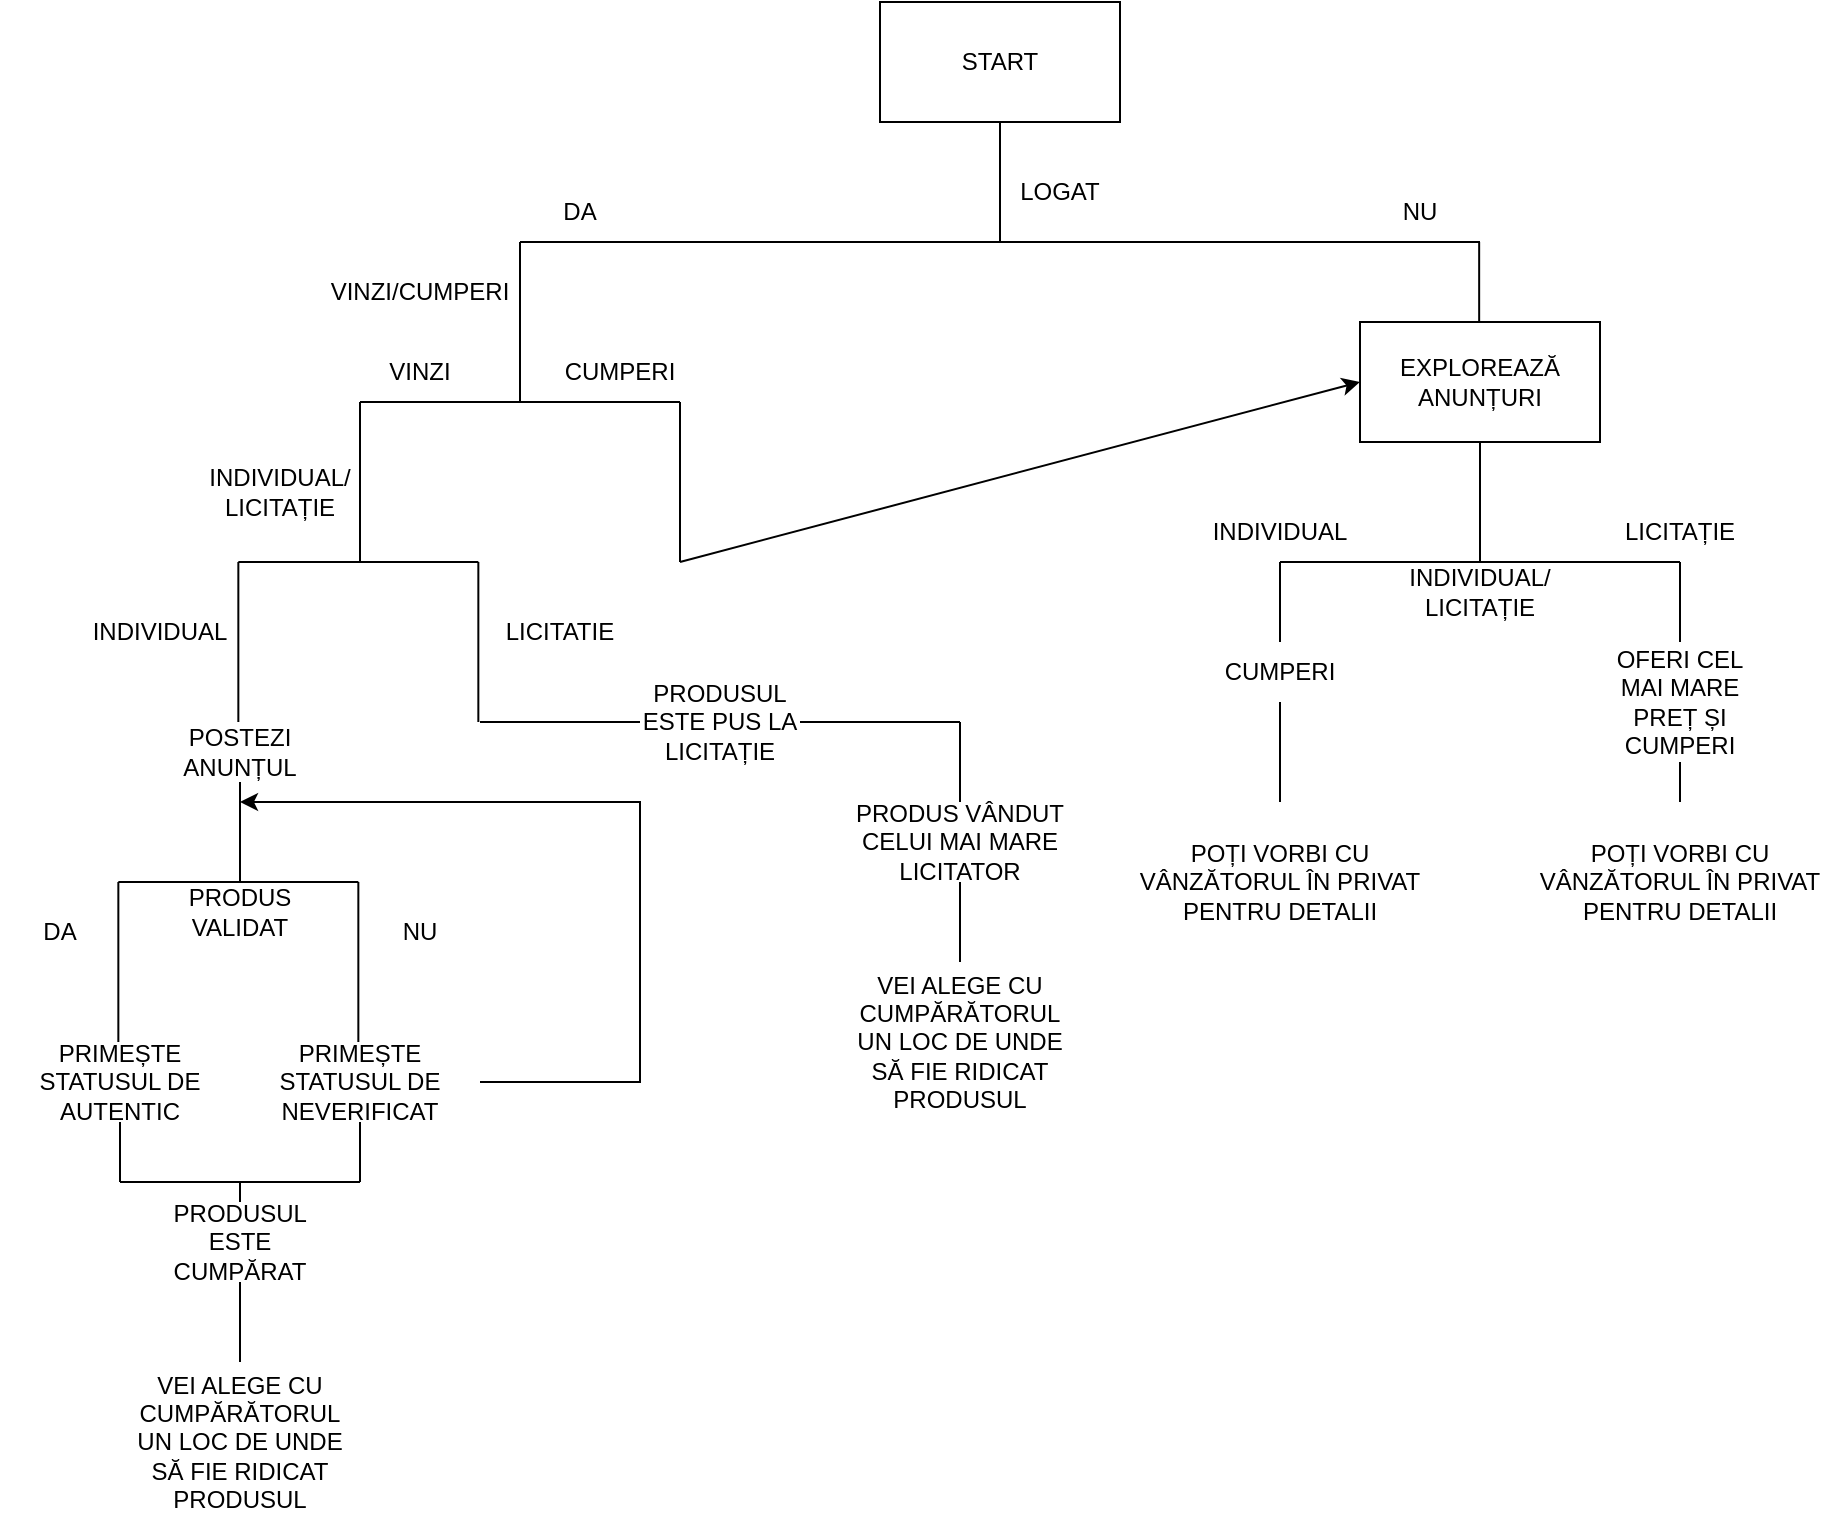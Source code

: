 <mxfile version="21.0.6"><diagram name="Page-1" id="74e2e168-ea6b-b213-b513-2b3c1d86103e"><mxGraphModel dx="1161" dy="664" grid="1" gridSize="10" guides="1" tooltips="1" connect="1" arrows="1" fold="1" page="1" pageScale="1" pageWidth="1100" pageHeight="850" background="none" math="0" shadow="0"><root><mxCell id="0"/><mxCell id="1" parent="0"/><mxCell id="nvIemPbBqearj9-zuSN4-1" value="START" style="rounded=0;whiteSpace=wrap;html=1;" parent="1" vertex="1"><mxGeometry x="480" width="120" height="60" as="geometry"/></mxCell><mxCell id="nvIemPbBqearj9-zuSN4-2" value="" style="endArrow=none;html=1;rounded=0;entryX=0.5;entryY=1;entryDx=0;entryDy=0;" parent="1" target="nvIemPbBqearj9-zuSN4-1" edge="1"><mxGeometry width="50" height="50" relative="1" as="geometry"><mxPoint x="540" y="120" as="sourcePoint"/><mxPoint x="570" y="300" as="targetPoint"/></mxGeometry></mxCell><mxCell id="nvIemPbBqearj9-zuSN4-3" value="LOGAT" style="text;html=1;strokeColor=none;fillColor=none;align=center;verticalAlign=middle;whiteSpace=wrap;rounded=0;" parent="1" vertex="1"><mxGeometry x="540" y="80" width="60" height="30" as="geometry"/></mxCell><mxCell id="nvIemPbBqearj9-zuSN4-4" value="" style="endArrow=none;html=1;rounded=0;" parent="1" edge="1"><mxGeometry width="50" height="50" relative="1" as="geometry"><mxPoint x="300" y="120" as="sourcePoint"/><mxPoint x="780" y="120" as="targetPoint"/></mxGeometry></mxCell><mxCell id="nvIemPbBqearj9-zuSN4-5" value="" style="endArrow=none;html=1;rounded=0;" parent="1" edge="1"><mxGeometry width="50" height="50" relative="1" as="geometry"><mxPoint x="300" y="200" as="sourcePoint"/><mxPoint x="300" y="120" as="targetPoint"/></mxGeometry></mxCell><mxCell id="nvIemPbBqearj9-zuSN4-6" value="DA" style="text;html=1;strokeColor=none;fillColor=none;align=center;verticalAlign=middle;whiteSpace=wrap;rounded=0;" parent="1" vertex="1"><mxGeometry x="300" y="90" width="60" height="30" as="geometry"/></mxCell><mxCell id="nvIemPbBqearj9-zuSN4-7" value="NU" style="text;html=1;strokeColor=none;fillColor=none;align=center;verticalAlign=middle;whiteSpace=wrap;rounded=0;" parent="1" vertex="1"><mxGeometry x="720" y="90" width="60" height="30" as="geometry"/></mxCell><mxCell id="nvIemPbBqearj9-zuSN4-8" value="" style="endArrow=none;html=1;rounded=0;" parent="1" edge="1"><mxGeometry width="50" height="50" relative="1" as="geometry"><mxPoint x="779.58" y="160" as="sourcePoint"/><mxPoint x="779.58" y="120" as="targetPoint"/></mxGeometry></mxCell><mxCell id="nvIemPbBqearj9-zuSN4-10" value="EXPLOREAZĂ ANUNȚURI" style="rounded=0;whiteSpace=wrap;html=1;" parent="1" vertex="1"><mxGeometry x="720" y="160" width="120" height="60" as="geometry"/></mxCell><mxCell id="nvIemPbBqearj9-zuSN4-11" value="" style="endArrow=none;html=1;rounded=0;" parent="1" edge="1"><mxGeometry width="50" height="50" relative="1" as="geometry"><mxPoint x="220" y="200" as="sourcePoint"/><mxPoint x="380" y="200" as="targetPoint"/></mxGeometry></mxCell><mxCell id="nvIemPbBqearj9-zuSN4-12" value="VINZI/CUMPERI" style="text;html=1;strokeColor=none;fillColor=none;align=center;verticalAlign=middle;whiteSpace=wrap;rounded=0;" parent="1" vertex="1"><mxGeometry x="220" y="130" width="60" height="30" as="geometry"/></mxCell><mxCell id="nvIemPbBqearj9-zuSN4-14" value="" style="endArrow=none;html=1;rounded=0;" parent="1" edge="1"><mxGeometry width="50" height="50" relative="1" as="geometry"><mxPoint x="220" y="280" as="sourcePoint"/><mxPoint x="220" y="200" as="targetPoint"/></mxGeometry></mxCell><mxCell id="nvIemPbBqearj9-zuSN4-15" value="" style="endArrow=none;html=1;rounded=0;" parent="1" edge="1"><mxGeometry width="50" height="50" relative="1" as="geometry"><mxPoint x="380" y="280" as="sourcePoint"/><mxPoint x="380" y="200" as="targetPoint"/></mxGeometry></mxCell><mxCell id="nvIemPbBqearj9-zuSN4-17" value="VINZI" style="text;html=1;strokeColor=none;fillColor=none;align=center;verticalAlign=middle;whiteSpace=wrap;rounded=0;" parent="1" vertex="1"><mxGeometry x="220" y="170" width="60" height="30" as="geometry"/></mxCell><mxCell id="nvIemPbBqearj9-zuSN4-18" value="CUMPERI" style="text;html=1;strokeColor=none;fillColor=none;align=center;verticalAlign=middle;whiteSpace=wrap;rounded=0;" parent="1" vertex="1"><mxGeometry x="320" y="170" width="60" height="30" as="geometry"/></mxCell><mxCell id="nvIemPbBqearj9-zuSN4-20" value="INDIVIDUAL/&lt;br&gt;LICITAȚIE" style="text;html=1;strokeColor=none;fillColor=none;align=center;verticalAlign=middle;whiteSpace=wrap;rounded=0;" parent="1" vertex="1"><mxGeometry x="150" y="230" width="60" height="30" as="geometry"/></mxCell><mxCell id="nvIemPbBqearj9-zuSN4-22" value="" style="endArrow=classic;html=1;rounded=0;entryX=0;entryY=0.5;entryDx=0;entryDy=0;" parent="1" target="nvIemPbBqearj9-zuSN4-10" edge="1"><mxGeometry width="50" height="50" relative="1" as="geometry"><mxPoint x="380" y="280" as="sourcePoint"/><mxPoint x="570" y="280" as="targetPoint"/></mxGeometry></mxCell><mxCell id="6mFJDsJlj8G11Jt7fWZ3-4" value="" style="endArrow=none;html=1;rounded=0;" edge="1" parent="1"><mxGeometry width="50" height="50" relative="1" as="geometry"><mxPoint x="159.17" y="280" as="sourcePoint"/><mxPoint x="279.17" y="280" as="targetPoint"/></mxGeometry></mxCell><mxCell id="6mFJDsJlj8G11Jt7fWZ3-5" value="" style="endArrow=none;html=1;rounded=0;" edge="1" parent="1"><mxGeometry width="50" height="50" relative="1" as="geometry"><mxPoint x="159.17" y="360" as="sourcePoint"/><mxPoint x="159.17" y="280" as="targetPoint"/></mxGeometry></mxCell><mxCell id="6mFJDsJlj8G11Jt7fWZ3-6" value="" style="endArrow=none;html=1;rounded=0;" edge="1" parent="1"><mxGeometry width="50" height="50" relative="1" as="geometry"><mxPoint x="279.17" y="360" as="sourcePoint"/><mxPoint x="279.17" y="280" as="targetPoint"/></mxGeometry></mxCell><mxCell id="6mFJDsJlj8G11Jt7fWZ3-7" value="INDIVIDUAL" style="text;html=1;strokeColor=none;fillColor=none;align=center;verticalAlign=middle;whiteSpace=wrap;rounded=0;" vertex="1" parent="1"><mxGeometry x="90" y="300" width="60" height="30" as="geometry"/></mxCell><mxCell id="6mFJDsJlj8G11Jt7fWZ3-8" value="LICITATIE" style="text;html=1;strokeColor=none;fillColor=none;align=center;verticalAlign=middle;whiteSpace=wrap;rounded=0;" vertex="1" parent="1"><mxGeometry x="290" y="300" width="60" height="30" as="geometry"/></mxCell><mxCell id="6mFJDsJlj8G11Jt7fWZ3-9" value="" style="endArrow=none;html=1;rounded=0;" edge="1" parent="1"><mxGeometry width="50" height="50" relative="1" as="geometry"><mxPoint x="99.17" y="440" as="sourcePoint"/><mxPoint x="219.17" y="440" as="targetPoint"/></mxGeometry></mxCell><mxCell id="6mFJDsJlj8G11Jt7fWZ3-10" value="" style="endArrow=none;html=1;rounded=0;" edge="1" parent="1"><mxGeometry width="50" height="50" relative="1" as="geometry"><mxPoint x="99.17" y="520" as="sourcePoint"/><mxPoint x="99.17" y="440" as="targetPoint"/></mxGeometry></mxCell><mxCell id="6mFJDsJlj8G11Jt7fWZ3-11" value="" style="endArrow=none;html=1;rounded=0;" edge="1" parent="1"><mxGeometry width="50" height="50" relative="1" as="geometry"><mxPoint x="219.17" y="520" as="sourcePoint"/><mxPoint x="219.17" y="440" as="targetPoint"/></mxGeometry></mxCell><mxCell id="6mFJDsJlj8G11Jt7fWZ3-12" value="POSTEZI ANUNȚUL" style="text;html=1;strokeColor=none;fillColor=none;align=center;verticalAlign=middle;whiteSpace=wrap;rounded=0;" vertex="1" parent="1"><mxGeometry x="130" y="360" width="60" height="30" as="geometry"/></mxCell><mxCell id="6mFJDsJlj8G11Jt7fWZ3-13" value="" style="endArrow=none;html=1;rounded=0;entryX=0.5;entryY=1;entryDx=0;entryDy=0;" edge="1" parent="1" target="6mFJDsJlj8G11Jt7fWZ3-12"><mxGeometry width="50" height="50" relative="1" as="geometry"><mxPoint x="160" y="440" as="sourcePoint"/><mxPoint x="160" y="400" as="targetPoint"/></mxGeometry></mxCell><mxCell id="6mFJDsJlj8G11Jt7fWZ3-14" value="PRODUS VALIDAT" style="text;html=1;strokeColor=none;fillColor=none;align=center;verticalAlign=middle;whiteSpace=wrap;rounded=0;" vertex="1" parent="1"><mxGeometry x="130" y="440" width="60" height="30" as="geometry"/></mxCell><mxCell id="6mFJDsJlj8G11Jt7fWZ3-15" value="PRIMEȘTE STATUSUL DE AUTENTIC" style="text;html=1;strokeColor=none;fillColor=none;align=center;verticalAlign=middle;whiteSpace=wrap;rounded=0;" vertex="1" parent="1"><mxGeometry x="50" y="520" width="100" height="40" as="geometry"/></mxCell><mxCell id="6mFJDsJlj8G11Jt7fWZ3-16" value="DA" style="text;html=1;strokeColor=none;fillColor=none;align=center;verticalAlign=middle;whiteSpace=wrap;rounded=0;" vertex="1" parent="1"><mxGeometry x="40" y="450" width="60" height="30" as="geometry"/></mxCell><mxCell id="6mFJDsJlj8G11Jt7fWZ3-17" value="NU" style="text;html=1;strokeColor=none;fillColor=none;align=center;verticalAlign=middle;whiteSpace=wrap;rounded=0;" vertex="1" parent="1"><mxGeometry x="220" y="450" width="60" height="30" as="geometry"/></mxCell><mxCell id="6mFJDsJlj8G11Jt7fWZ3-18" value="PRIMEȘTE STATUSUL DE NEVERIFICAT" style="text;html=1;strokeColor=none;fillColor=none;align=center;verticalAlign=middle;whiteSpace=wrap;rounded=0;" vertex="1" parent="1"><mxGeometry x="160" y="520" width="120" height="40" as="geometry"/></mxCell><mxCell id="6mFJDsJlj8G11Jt7fWZ3-19" value="" style="endArrow=classic;html=1;rounded=0;" edge="1" parent="1"><mxGeometry width="50" height="50" relative="1" as="geometry"><mxPoint x="280" y="540" as="sourcePoint"/><mxPoint x="160" y="400" as="targetPoint"/><Array as="points"><mxPoint x="360" y="540"/><mxPoint x="360" y="400"/></Array></mxGeometry></mxCell><mxCell id="6mFJDsJlj8G11Jt7fWZ3-20" value="" style="endArrow=none;html=1;rounded=0;entryX=0.5;entryY=1;entryDx=0;entryDy=0;" edge="1" parent="1" target="nvIemPbBqearj9-zuSN4-10"><mxGeometry width="50" height="50" relative="1" as="geometry"><mxPoint x="780" y="280" as="sourcePoint"/><mxPoint x="560" y="330" as="targetPoint"/></mxGeometry></mxCell><mxCell id="6mFJDsJlj8G11Jt7fWZ3-26" value="" style="endArrow=none;html=1;rounded=0;exitX=1;exitY=0.5;exitDx=0;exitDy=0;" edge="1" parent="1" source="6mFJDsJlj8G11Jt7fWZ3-27"><mxGeometry width="50" height="50" relative="1" as="geometry"><mxPoint x="440" y="360" as="sourcePoint"/><mxPoint x="520" y="360" as="targetPoint"/></mxGeometry></mxCell><mxCell id="6mFJDsJlj8G11Jt7fWZ3-27" value="PRODUSUL ESTE PUS LA LICITAȚIE" style="text;html=1;strokeColor=none;fillColor=none;align=center;verticalAlign=middle;whiteSpace=wrap;rounded=0;" vertex="1" parent="1"><mxGeometry x="360" y="340" width="80" height="40" as="geometry"/></mxCell><mxCell id="6mFJDsJlj8G11Jt7fWZ3-28" value="" style="endArrow=none;html=1;rounded=0;" edge="1" parent="1"><mxGeometry width="50" height="50" relative="1" as="geometry"><mxPoint x="520" y="400" as="sourcePoint"/><mxPoint x="520" y="360" as="targetPoint"/></mxGeometry></mxCell><mxCell id="6mFJDsJlj8G11Jt7fWZ3-29" value="PRODUS VÂNDUT CELUI MAI MARE LICITATOR" style="text;html=1;strokeColor=none;fillColor=none;align=center;verticalAlign=middle;whiteSpace=wrap;rounded=0;" vertex="1" parent="1"><mxGeometry x="460" y="400" width="120" height="40" as="geometry"/></mxCell><mxCell id="6mFJDsJlj8G11Jt7fWZ3-30" value="" style="endArrow=none;html=1;rounded=0;entryX=0;entryY=0.5;entryDx=0;entryDy=0;" edge="1" parent="1" target="6mFJDsJlj8G11Jt7fWZ3-27"><mxGeometry width="50" height="50" relative="1" as="geometry"><mxPoint x="280" y="360" as="sourcePoint"/><mxPoint x="560" y="150" as="targetPoint"/></mxGeometry></mxCell><mxCell id="6mFJDsJlj8G11Jt7fWZ3-31" value="" style="endArrow=none;html=1;rounded=0;" edge="1" parent="1"><mxGeometry width="50" height="50" relative="1" as="geometry"><mxPoint x="880" y="280" as="sourcePoint"/><mxPoint x="680" y="280" as="targetPoint"/></mxGeometry></mxCell><mxCell id="6mFJDsJlj8G11Jt7fWZ3-32" value="CUMPERI" style="text;html=1;strokeColor=none;fillColor=none;align=center;verticalAlign=middle;whiteSpace=wrap;rounded=0;" vertex="1" parent="1"><mxGeometry x="650" y="320" width="60" height="30" as="geometry"/></mxCell><mxCell id="6mFJDsJlj8G11Jt7fWZ3-33" value="" style="endArrow=none;html=1;rounded=0;entryX=0.5;entryY=1;entryDx=0;entryDy=0;" edge="1" parent="1" target="6mFJDsJlj8G11Jt7fWZ3-32"><mxGeometry width="50" height="50" relative="1" as="geometry"><mxPoint x="680" y="400" as="sourcePoint"/><mxPoint x="680" y="360" as="targetPoint"/></mxGeometry></mxCell><mxCell id="6mFJDsJlj8G11Jt7fWZ3-34" value="POȚI VORBI CU VÂNZĂTORUL ÎN PRIVAT PENTRU DETALII" style="text;html=1;strokeColor=none;fillColor=none;align=center;verticalAlign=middle;whiteSpace=wrap;rounded=0;" vertex="1" parent="1"><mxGeometry x="600" y="400" width="160" height="80" as="geometry"/></mxCell><mxCell id="6mFJDsJlj8G11Jt7fWZ3-36" value="INDIVIDUAL/&lt;br&gt;LICITAȚIE" style="text;html=1;strokeColor=none;fillColor=none;align=center;verticalAlign=middle;whiteSpace=wrap;rounded=0;" vertex="1" parent="1"><mxGeometry x="750" y="280" width="60" height="30" as="geometry"/></mxCell><mxCell id="6mFJDsJlj8G11Jt7fWZ3-37" value="INDIVIDUAL" style="text;html=1;strokeColor=none;fillColor=none;align=center;verticalAlign=middle;whiteSpace=wrap;rounded=0;" vertex="1" parent="1"><mxGeometry x="650" y="250" width="60" height="30" as="geometry"/></mxCell><mxCell id="6mFJDsJlj8G11Jt7fWZ3-38" value="" style="endArrow=none;html=1;rounded=0;exitX=0.5;exitY=0;exitDx=0;exitDy=0;" edge="1" parent="1" source="6mFJDsJlj8G11Jt7fWZ3-32"><mxGeometry width="50" height="50" relative="1" as="geometry"><mxPoint x="510" y="370" as="sourcePoint"/><mxPoint x="680" y="280" as="targetPoint"/></mxGeometry></mxCell><mxCell id="6mFJDsJlj8G11Jt7fWZ3-39" value="LICITAȚIE" style="text;html=1;strokeColor=none;fillColor=none;align=center;verticalAlign=middle;whiteSpace=wrap;rounded=0;" vertex="1" parent="1"><mxGeometry x="850" y="250" width="60" height="30" as="geometry"/></mxCell><mxCell id="6mFJDsJlj8G11Jt7fWZ3-40" value="OFERI CEL MAI MARE PREȚ ȘI CUMPERI" style="text;html=1;strokeColor=none;fillColor=none;align=center;verticalAlign=middle;whiteSpace=wrap;rounded=0;" vertex="1" parent="1"><mxGeometry x="840" y="320" width="80" height="60" as="geometry"/></mxCell><mxCell id="6mFJDsJlj8G11Jt7fWZ3-41" value="" style="endArrow=none;html=1;rounded=0;entryX=0.5;entryY=1;entryDx=0;entryDy=0;" edge="1" parent="1" target="6mFJDsJlj8G11Jt7fWZ3-40"><mxGeometry width="50" height="50" relative="1" as="geometry"><mxPoint x="880" y="400" as="sourcePoint"/><mxPoint x="880" y="390" as="targetPoint"/></mxGeometry></mxCell><mxCell id="6mFJDsJlj8G11Jt7fWZ3-42" value="" style="endArrow=none;html=1;rounded=0;exitX=0.5;exitY=0;exitDx=0;exitDy=0;" edge="1" parent="1" source="6mFJDsJlj8G11Jt7fWZ3-40"><mxGeometry width="50" height="50" relative="1" as="geometry"><mxPoint x="710" y="370" as="sourcePoint"/><mxPoint x="880" y="280" as="targetPoint"/></mxGeometry></mxCell><mxCell id="6mFJDsJlj8G11Jt7fWZ3-43" value="POȚI VORBI CU VÂNZĂTORUL ÎN PRIVAT PENTRU DETALII" style="text;html=1;strokeColor=none;fillColor=none;align=center;verticalAlign=middle;whiteSpace=wrap;rounded=0;" vertex="1" parent="1"><mxGeometry x="800" y="400" width="160" height="80" as="geometry"/></mxCell><mxCell id="6mFJDsJlj8G11Jt7fWZ3-44" value="" style="endArrow=none;html=1;rounded=0;entryX=0.5;entryY=1;entryDx=0;entryDy=0;" edge="1" parent="1" target="6mFJDsJlj8G11Jt7fWZ3-29"><mxGeometry width="50" height="50" relative="1" as="geometry"><mxPoint x="520" y="480" as="sourcePoint"/><mxPoint x="500" y="470" as="targetPoint"/></mxGeometry></mxCell><mxCell id="6mFJDsJlj8G11Jt7fWZ3-46" value="VEI ALEGE CU CUMPĂRĂTORUL UN LOC DE UNDE SĂ FIE RIDICAT PRODUSUL" style="text;html=1;strokeColor=none;fillColor=none;align=center;verticalAlign=middle;whiteSpace=wrap;rounded=0;" vertex="1" parent="1"><mxGeometry x="460" y="480" width="120" height="80" as="geometry"/></mxCell><mxCell id="6mFJDsJlj8G11Jt7fWZ3-47" value="VEI ALEGE CU CUMPĂRĂTORUL UN LOC DE UNDE SĂ FIE RIDICAT PRODUSUL" style="text;html=1;strokeColor=none;fillColor=none;align=center;verticalAlign=middle;whiteSpace=wrap;rounded=0;" vertex="1" parent="1"><mxGeometry x="100" y="680" width="120" height="80" as="geometry"/></mxCell><mxCell id="6mFJDsJlj8G11Jt7fWZ3-48" value="" style="endArrow=none;html=1;rounded=0;" edge="1" parent="1"><mxGeometry width="50" height="50" relative="1" as="geometry"><mxPoint x="100" y="590" as="sourcePoint"/><mxPoint x="220" y="590" as="targetPoint"/></mxGeometry></mxCell><mxCell id="6mFJDsJlj8G11Jt7fWZ3-49" value="" style="endArrow=none;html=1;rounded=0;entryX=0.5;entryY=1;entryDx=0;entryDy=0;" edge="1" parent="1" target="6mFJDsJlj8G11Jt7fWZ3-15"><mxGeometry width="50" height="50" relative="1" as="geometry"><mxPoint x="100" y="590" as="sourcePoint"/><mxPoint x="310" y="610" as="targetPoint"/></mxGeometry></mxCell><mxCell id="6mFJDsJlj8G11Jt7fWZ3-50" value="" style="endArrow=none;html=1;rounded=0;entryX=0.5;entryY=1;entryDx=0;entryDy=0;" edge="1" parent="1" target="6mFJDsJlj8G11Jt7fWZ3-18"><mxGeometry width="50" height="50" relative="1" as="geometry"><mxPoint x="220" y="590" as="sourcePoint"/><mxPoint x="219.17" y="580" as="targetPoint"/></mxGeometry></mxCell><mxCell id="6mFJDsJlj8G11Jt7fWZ3-51" value="" style="endArrow=none;html=1;rounded=0;exitX=0.5;exitY=0;exitDx=0;exitDy=0;" edge="1" parent="1" source="6mFJDsJlj8G11Jt7fWZ3-47"><mxGeometry width="50" height="50" relative="1" as="geometry"><mxPoint x="250" y="700" as="sourcePoint"/><mxPoint x="160" y="640" as="targetPoint"/></mxGeometry></mxCell><mxCell id="6mFJDsJlj8G11Jt7fWZ3-52" value="" style="endArrow=none;html=1;rounded=0;" edge="1" parent="1"><mxGeometry width="50" height="50" relative="1" as="geometry"><mxPoint x="160" y="600" as="sourcePoint"/><mxPoint x="160" y="590" as="targetPoint"/></mxGeometry></mxCell><mxCell id="6mFJDsJlj8G11Jt7fWZ3-54" value="PRODUSUL ESTE CUMPĂRAT" style="text;html=1;strokeColor=none;fillColor=none;align=center;verticalAlign=middle;whiteSpace=wrap;rounded=0;" vertex="1" parent="1"><mxGeometry x="130" y="600" width="60" height="40" as="geometry"/></mxCell></root></mxGraphModel></diagram></mxfile>